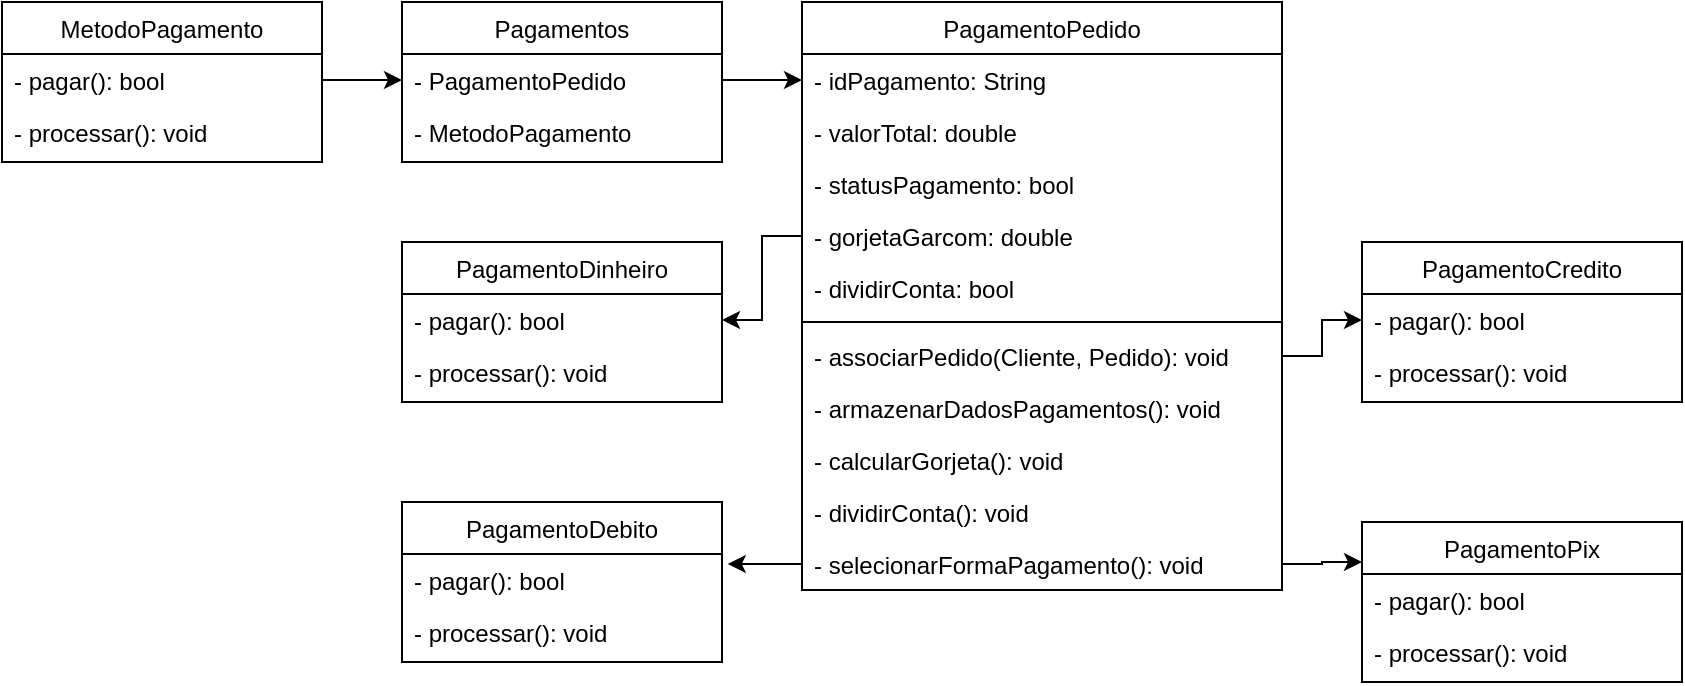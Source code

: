 <mxfile version="24.8.6">
  <diagram id="C5RBs43oDa-KdzZeNtuy" name="Page-1">
    <mxGraphModel dx="1318" dy="541" grid="1" gridSize="10" guides="1" tooltips="1" connect="1" arrows="1" fold="1" page="1" pageScale="1" pageWidth="827" pageHeight="1169" math="0" shadow="0">
      <root>
        <mxCell id="WIyWlLk6GJQsqaUBKTNV-0" />
        <mxCell id="WIyWlLk6GJQsqaUBKTNV-1" parent="WIyWlLk6GJQsqaUBKTNV-0" />
        <mxCell id="zkfFHV4jXpPFQw0GAbJ--17" value="MetodoPagamento" style="swimlane;fontStyle=0;align=center;verticalAlign=top;childLayout=stackLayout;horizontal=1;startSize=26;horizontalStack=0;resizeParent=1;resizeLast=0;collapsible=1;marginBottom=0;rounded=0;shadow=0;strokeWidth=1;" parent="WIyWlLk6GJQsqaUBKTNV-1" vertex="1">
          <mxGeometry x="40" y="40" width="160" height="80" as="geometry">
            <mxRectangle x="550" y="140" width="160" height="26" as="alternateBounds" />
          </mxGeometry>
        </mxCell>
        <mxCell id="zkfFHV4jXpPFQw0GAbJ--18" value="- pagar(): bool" style="text;align=left;verticalAlign=top;spacingLeft=4;spacingRight=4;overflow=hidden;rotatable=0;points=[[0,0.5],[1,0.5]];portConstraint=eastwest;" parent="zkfFHV4jXpPFQw0GAbJ--17" vertex="1">
          <mxGeometry y="26" width="160" height="26" as="geometry" />
        </mxCell>
        <mxCell id="zkfFHV4jXpPFQw0GAbJ--19" value="- processar(): void" style="text;align=left;verticalAlign=top;spacingLeft=4;spacingRight=4;overflow=hidden;rotatable=0;points=[[0,0.5],[1,0.5]];portConstraint=eastwest;rounded=0;shadow=0;html=0;" parent="zkfFHV4jXpPFQw0GAbJ--17" vertex="1">
          <mxGeometry y="52" width="160" height="26" as="geometry" />
        </mxCell>
        <mxCell id="nWe3e9aKzXFUorpFRksE-0" value="PagamentoDinheiro" style="swimlane;fontStyle=0;align=center;verticalAlign=top;childLayout=stackLayout;horizontal=1;startSize=26;horizontalStack=0;resizeParent=1;resizeLast=0;collapsible=1;marginBottom=0;rounded=0;shadow=0;strokeWidth=1;" vertex="1" parent="WIyWlLk6GJQsqaUBKTNV-1">
          <mxGeometry x="240" y="160" width="160" height="80" as="geometry">
            <mxRectangle x="550" y="140" width="160" height="26" as="alternateBounds" />
          </mxGeometry>
        </mxCell>
        <mxCell id="nWe3e9aKzXFUorpFRksE-1" value="- pagar(): bool" style="text;align=left;verticalAlign=top;spacingLeft=4;spacingRight=4;overflow=hidden;rotatable=0;points=[[0,0.5],[1,0.5]];portConstraint=eastwest;" vertex="1" parent="nWe3e9aKzXFUorpFRksE-0">
          <mxGeometry y="26" width="160" height="26" as="geometry" />
        </mxCell>
        <mxCell id="nWe3e9aKzXFUorpFRksE-2" value="- processar(): void" style="text;align=left;verticalAlign=top;spacingLeft=4;spacingRight=4;overflow=hidden;rotatable=0;points=[[0,0.5],[1,0.5]];portConstraint=eastwest;rounded=0;shadow=0;html=0;" vertex="1" parent="nWe3e9aKzXFUorpFRksE-0">
          <mxGeometry y="52" width="160" height="26" as="geometry" />
        </mxCell>
        <mxCell id="nWe3e9aKzXFUorpFRksE-9" value="Pagamentos" style="swimlane;fontStyle=0;align=center;verticalAlign=top;childLayout=stackLayout;horizontal=1;startSize=26;horizontalStack=0;resizeParent=1;resizeLast=0;collapsible=1;marginBottom=0;rounded=0;shadow=0;strokeWidth=1;" vertex="1" parent="WIyWlLk6GJQsqaUBKTNV-1">
          <mxGeometry x="240" y="40" width="160" height="80" as="geometry">
            <mxRectangle x="550" y="140" width="160" height="26" as="alternateBounds" />
          </mxGeometry>
        </mxCell>
        <mxCell id="nWe3e9aKzXFUorpFRksE-10" value="- PagamentoPedido" style="text;align=left;verticalAlign=top;spacingLeft=4;spacingRight=4;overflow=hidden;rotatable=0;points=[[0,0.5],[1,0.5]];portConstraint=eastwest;" vertex="1" parent="nWe3e9aKzXFUorpFRksE-9">
          <mxGeometry y="26" width="160" height="26" as="geometry" />
        </mxCell>
        <mxCell id="nWe3e9aKzXFUorpFRksE-11" value="- MetodoPagamento" style="text;align=left;verticalAlign=top;spacingLeft=4;spacingRight=4;overflow=hidden;rotatable=0;points=[[0,0.5],[1,0.5]];portConstraint=eastwest;rounded=0;shadow=0;html=0;" vertex="1" parent="nWe3e9aKzXFUorpFRksE-9">
          <mxGeometry y="52" width="160" height="26" as="geometry" />
        </mxCell>
        <mxCell id="nWe3e9aKzXFUorpFRksE-12" style="edgeStyle=orthogonalEdgeStyle;rounded=0;orthogonalLoop=1;jettySize=auto;html=1;exitX=1;exitY=0.5;exitDx=0;exitDy=0;entryX=0;entryY=0.5;entryDx=0;entryDy=0;" edge="1" parent="WIyWlLk6GJQsqaUBKTNV-1" source="zkfFHV4jXpPFQw0GAbJ--18" target="nWe3e9aKzXFUorpFRksE-10">
          <mxGeometry relative="1" as="geometry" />
        </mxCell>
        <mxCell id="nWe3e9aKzXFUorpFRksE-13" value="PagamentoPedido" style="swimlane;fontStyle=0;align=center;verticalAlign=top;childLayout=stackLayout;horizontal=1;startSize=26;horizontalStack=0;resizeParent=1;resizeLast=0;collapsible=1;marginBottom=0;rounded=0;shadow=0;strokeWidth=1;" vertex="1" parent="WIyWlLk6GJQsqaUBKTNV-1">
          <mxGeometry x="440" y="40" width="240" height="294" as="geometry">
            <mxRectangle x="550" y="140" width="160" height="26" as="alternateBounds" />
          </mxGeometry>
        </mxCell>
        <mxCell id="nWe3e9aKzXFUorpFRksE-14" value="- idPagamento: String" style="text;align=left;verticalAlign=top;spacingLeft=4;spacingRight=4;overflow=hidden;rotatable=0;points=[[0,0.5],[1,0.5]];portConstraint=eastwest;" vertex="1" parent="nWe3e9aKzXFUorpFRksE-13">
          <mxGeometry y="26" width="240" height="26" as="geometry" />
        </mxCell>
        <mxCell id="nWe3e9aKzXFUorpFRksE-15" value="- valorTotal: double" style="text;align=left;verticalAlign=top;spacingLeft=4;spacingRight=4;overflow=hidden;rotatable=0;points=[[0,0.5],[1,0.5]];portConstraint=eastwest;rounded=0;shadow=0;html=0;" vertex="1" parent="nWe3e9aKzXFUorpFRksE-13">
          <mxGeometry y="52" width="240" height="26" as="geometry" />
        </mxCell>
        <mxCell id="nWe3e9aKzXFUorpFRksE-16" value="- statusPagamento: bool" style="text;align=left;verticalAlign=top;spacingLeft=4;spacingRight=4;overflow=hidden;rotatable=0;points=[[0,0.5],[1,0.5]];portConstraint=eastwest;rounded=0;shadow=0;html=0;" vertex="1" parent="nWe3e9aKzXFUorpFRksE-13">
          <mxGeometry y="78" width="240" height="26" as="geometry" />
        </mxCell>
        <mxCell id="nWe3e9aKzXFUorpFRksE-17" value="- gorjetaGarcom: double" style="text;align=left;verticalAlign=top;spacingLeft=4;spacingRight=4;overflow=hidden;rotatable=0;points=[[0,0.5],[1,0.5]];portConstraint=eastwest;rounded=0;shadow=0;html=0;" vertex="1" parent="nWe3e9aKzXFUorpFRksE-13">
          <mxGeometry y="104" width="240" height="26" as="geometry" />
        </mxCell>
        <mxCell id="nWe3e9aKzXFUorpFRksE-18" value="- dividirConta: bool" style="text;align=left;verticalAlign=top;spacingLeft=4;spacingRight=4;overflow=hidden;rotatable=0;points=[[0,0.5],[1,0.5]];portConstraint=eastwest;rounded=0;shadow=0;html=0;" vertex="1" parent="nWe3e9aKzXFUorpFRksE-13">
          <mxGeometry y="130" width="240" height="26" as="geometry" />
        </mxCell>
        <mxCell id="nWe3e9aKzXFUorpFRksE-19" value="" style="line;html=1;strokeWidth=1;align=left;verticalAlign=middle;spacingTop=-1;spacingLeft=3;spacingRight=3;rotatable=0;labelPosition=right;points=[];portConstraint=eastwest;" vertex="1" parent="nWe3e9aKzXFUorpFRksE-13">
          <mxGeometry y="156" width="240" height="8" as="geometry" />
        </mxCell>
        <mxCell id="nWe3e9aKzXFUorpFRksE-20" value="- associarPedido(Cliente, Pedido): void" style="text;align=left;verticalAlign=top;spacingLeft=4;spacingRight=4;overflow=hidden;rotatable=0;points=[[0,0.5],[1,0.5]];portConstraint=eastwest;" vertex="1" parent="nWe3e9aKzXFUorpFRksE-13">
          <mxGeometry y="164" width="240" height="26" as="geometry" />
        </mxCell>
        <mxCell id="nWe3e9aKzXFUorpFRksE-21" value="- armazenarDadosPagamentos(): void" style="text;align=left;verticalAlign=top;spacingLeft=4;spacingRight=4;overflow=hidden;rotatable=0;points=[[0,0.5],[1,0.5]];portConstraint=eastwest;" vertex="1" parent="nWe3e9aKzXFUorpFRksE-13">
          <mxGeometry y="190" width="240" height="26" as="geometry" />
        </mxCell>
        <mxCell id="nWe3e9aKzXFUorpFRksE-23" value="- calcularGorjeta(): void" style="text;align=left;verticalAlign=top;spacingLeft=4;spacingRight=4;overflow=hidden;rotatable=0;points=[[0,0.5],[1,0.5]];portConstraint=eastwest;" vertex="1" parent="nWe3e9aKzXFUorpFRksE-13">
          <mxGeometry y="216" width="240" height="26" as="geometry" />
        </mxCell>
        <mxCell id="nWe3e9aKzXFUorpFRksE-24" value="- dividirConta(): void" style="text;align=left;verticalAlign=top;spacingLeft=4;spacingRight=4;overflow=hidden;rotatable=0;points=[[0,0.5],[1,0.5]];portConstraint=eastwest;" vertex="1" parent="nWe3e9aKzXFUorpFRksE-13">
          <mxGeometry y="242" width="240" height="26" as="geometry" />
        </mxCell>
        <mxCell id="nWe3e9aKzXFUorpFRksE-25" value="- selecionarFormaPagamento(): void" style="text;align=left;verticalAlign=top;spacingLeft=4;spacingRight=4;overflow=hidden;rotatable=0;points=[[0,0.5],[1,0.5]];portConstraint=eastwest;" vertex="1" parent="nWe3e9aKzXFUorpFRksE-13">
          <mxGeometry y="268" width="240" height="26" as="geometry" />
        </mxCell>
        <mxCell id="nWe3e9aKzXFUorpFRksE-22" style="edgeStyle=orthogonalEdgeStyle;rounded=0;orthogonalLoop=1;jettySize=auto;html=1;exitX=1;exitY=0.5;exitDx=0;exitDy=0;entryX=0;entryY=0.5;entryDx=0;entryDy=0;" edge="1" parent="WIyWlLk6GJQsqaUBKTNV-1" source="nWe3e9aKzXFUorpFRksE-10" target="nWe3e9aKzXFUorpFRksE-14">
          <mxGeometry relative="1" as="geometry" />
        </mxCell>
        <mxCell id="nWe3e9aKzXFUorpFRksE-26" value="PagamentoDebito" style="swimlane;fontStyle=0;align=center;verticalAlign=top;childLayout=stackLayout;horizontal=1;startSize=26;horizontalStack=0;resizeParent=1;resizeLast=0;collapsible=1;marginBottom=0;rounded=0;shadow=0;strokeWidth=1;" vertex="1" parent="WIyWlLk6GJQsqaUBKTNV-1">
          <mxGeometry x="240" y="290" width="160" height="80" as="geometry">
            <mxRectangle x="550" y="140" width="160" height="26" as="alternateBounds" />
          </mxGeometry>
        </mxCell>
        <mxCell id="nWe3e9aKzXFUorpFRksE-27" value="- pagar(): bool" style="text;align=left;verticalAlign=top;spacingLeft=4;spacingRight=4;overflow=hidden;rotatable=0;points=[[0,0.5],[1,0.5]];portConstraint=eastwest;" vertex="1" parent="nWe3e9aKzXFUorpFRksE-26">
          <mxGeometry y="26" width="160" height="26" as="geometry" />
        </mxCell>
        <mxCell id="nWe3e9aKzXFUorpFRksE-28" value="- processar(): void" style="text;align=left;verticalAlign=top;spacingLeft=4;spacingRight=4;overflow=hidden;rotatable=0;points=[[0,0.5],[1,0.5]];portConstraint=eastwest;rounded=0;shadow=0;html=0;" vertex="1" parent="nWe3e9aKzXFUorpFRksE-26">
          <mxGeometry y="52" width="160" height="26" as="geometry" />
        </mxCell>
        <mxCell id="nWe3e9aKzXFUorpFRksE-32" style="edgeStyle=orthogonalEdgeStyle;rounded=0;orthogonalLoop=1;jettySize=auto;html=1;exitX=0;exitY=0.5;exitDx=0;exitDy=0;entryX=1.018;entryY=0.167;entryDx=0;entryDy=0;entryPerimeter=0;" edge="1" parent="WIyWlLk6GJQsqaUBKTNV-1" source="nWe3e9aKzXFUorpFRksE-25" target="nWe3e9aKzXFUorpFRksE-27">
          <mxGeometry relative="1" as="geometry" />
        </mxCell>
        <mxCell id="nWe3e9aKzXFUorpFRksE-33" style="edgeStyle=orthogonalEdgeStyle;rounded=0;orthogonalLoop=1;jettySize=auto;html=1;exitX=0;exitY=0.5;exitDx=0;exitDy=0;entryX=1;entryY=0.5;entryDx=0;entryDy=0;" edge="1" parent="WIyWlLk6GJQsqaUBKTNV-1" source="nWe3e9aKzXFUorpFRksE-17" target="nWe3e9aKzXFUorpFRksE-1">
          <mxGeometry relative="1" as="geometry" />
        </mxCell>
        <mxCell id="nWe3e9aKzXFUorpFRksE-34" value="PagamentoPix" style="swimlane;fontStyle=0;align=center;verticalAlign=top;childLayout=stackLayout;horizontal=1;startSize=26;horizontalStack=0;resizeParent=1;resizeLast=0;collapsible=1;marginBottom=0;rounded=0;shadow=0;strokeWidth=1;" vertex="1" parent="WIyWlLk6GJQsqaUBKTNV-1">
          <mxGeometry x="720" y="300" width="160" height="80" as="geometry">
            <mxRectangle x="550" y="140" width="160" height="26" as="alternateBounds" />
          </mxGeometry>
        </mxCell>
        <mxCell id="nWe3e9aKzXFUorpFRksE-35" value="- pagar(): bool" style="text;align=left;verticalAlign=top;spacingLeft=4;spacingRight=4;overflow=hidden;rotatable=0;points=[[0,0.5],[1,0.5]];portConstraint=eastwest;" vertex="1" parent="nWe3e9aKzXFUorpFRksE-34">
          <mxGeometry y="26" width="160" height="26" as="geometry" />
        </mxCell>
        <mxCell id="nWe3e9aKzXFUorpFRksE-36" value="- processar(): void" style="text;align=left;verticalAlign=top;spacingLeft=4;spacingRight=4;overflow=hidden;rotatable=0;points=[[0,0.5],[1,0.5]];portConstraint=eastwest;rounded=0;shadow=0;html=0;" vertex="1" parent="nWe3e9aKzXFUorpFRksE-34">
          <mxGeometry y="52" width="160" height="26" as="geometry" />
        </mxCell>
        <mxCell id="nWe3e9aKzXFUorpFRksE-37" style="edgeStyle=orthogonalEdgeStyle;rounded=0;orthogonalLoop=1;jettySize=auto;html=1;exitX=1;exitY=0.5;exitDx=0;exitDy=0;entryX=0;entryY=0.25;entryDx=0;entryDy=0;" edge="1" parent="WIyWlLk6GJQsqaUBKTNV-1" source="nWe3e9aKzXFUorpFRksE-25" target="nWe3e9aKzXFUorpFRksE-34">
          <mxGeometry relative="1" as="geometry" />
        </mxCell>
        <mxCell id="nWe3e9aKzXFUorpFRksE-38" value="PagamentoCredito" style="swimlane;fontStyle=0;align=center;verticalAlign=top;childLayout=stackLayout;horizontal=1;startSize=26;horizontalStack=0;resizeParent=1;resizeLast=0;collapsible=1;marginBottom=0;rounded=0;shadow=0;strokeWidth=1;" vertex="1" parent="WIyWlLk6GJQsqaUBKTNV-1">
          <mxGeometry x="720" y="160" width="160" height="80" as="geometry">
            <mxRectangle x="550" y="140" width="160" height="26" as="alternateBounds" />
          </mxGeometry>
        </mxCell>
        <mxCell id="nWe3e9aKzXFUorpFRksE-39" value="- pagar(): bool" style="text;align=left;verticalAlign=top;spacingLeft=4;spacingRight=4;overflow=hidden;rotatable=0;points=[[0,0.5],[1,0.5]];portConstraint=eastwest;" vertex="1" parent="nWe3e9aKzXFUorpFRksE-38">
          <mxGeometry y="26" width="160" height="26" as="geometry" />
        </mxCell>
        <mxCell id="nWe3e9aKzXFUorpFRksE-40" value="- processar(): void" style="text;align=left;verticalAlign=top;spacingLeft=4;spacingRight=4;overflow=hidden;rotatable=0;points=[[0,0.5],[1,0.5]];portConstraint=eastwest;rounded=0;shadow=0;html=0;" vertex="1" parent="nWe3e9aKzXFUorpFRksE-38">
          <mxGeometry y="52" width="160" height="26" as="geometry" />
        </mxCell>
        <mxCell id="nWe3e9aKzXFUorpFRksE-41" style="edgeStyle=orthogonalEdgeStyle;rounded=0;orthogonalLoop=1;jettySize=auto;html=1;exitX=1;exitY=0.5;exitDx=0;exitDy=0;" edge="1" parent="WIyWlLk6GJQsqaUBKTNV-1" source="nWe3e9aKzXFUorpFRksE-20" target="nWe3e9aKzXFUorpFRksE-39">
          <mxGeometry relative="1" as="geometry" />
        </mxCell>
      </root>
    </mxGraphModel>
  </diagram>
</mxfile>
